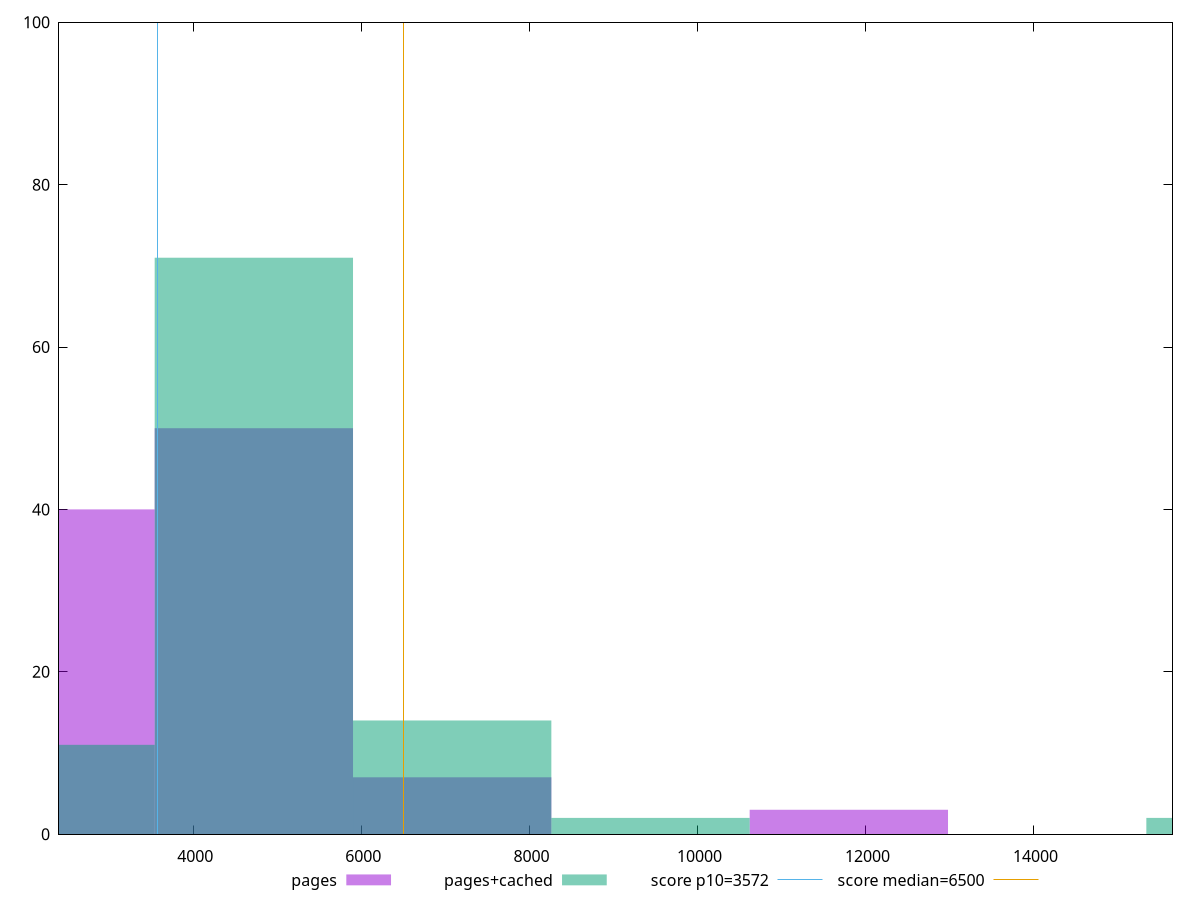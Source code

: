 reset

$pages <<EOF
4720.575021281791 50
2360.2875106408956 40
11801.437553204478 3
7080.862531922687 7
EOF

$pagesCached <<EOF
4720.575021281791 71
2360.2875106408956 11
7080.862531922687 14
9441.150042563582 2
16522.012574486267 2
EOF

set key outside below
set boxwidth 2360.2875106408956
set xrange [2401.8160000000003:15653.170000000002]
set yrange [0:100]
set trange [0:100]
set style fill transparent solid 0.5 noborder

set parametric
set terminal svg size 640, 500 enhanced background rgb 'white'
set output "reprap/first-cpu-idle/comparison/histogram/0_vs_1.svg"

plot $pages title "pages" with boxes, \
     $pagesCached title "pages+cached" with boxes, \
     3572,t title "score p10=3572", \
     6500,t title "score median=6500"

reset
